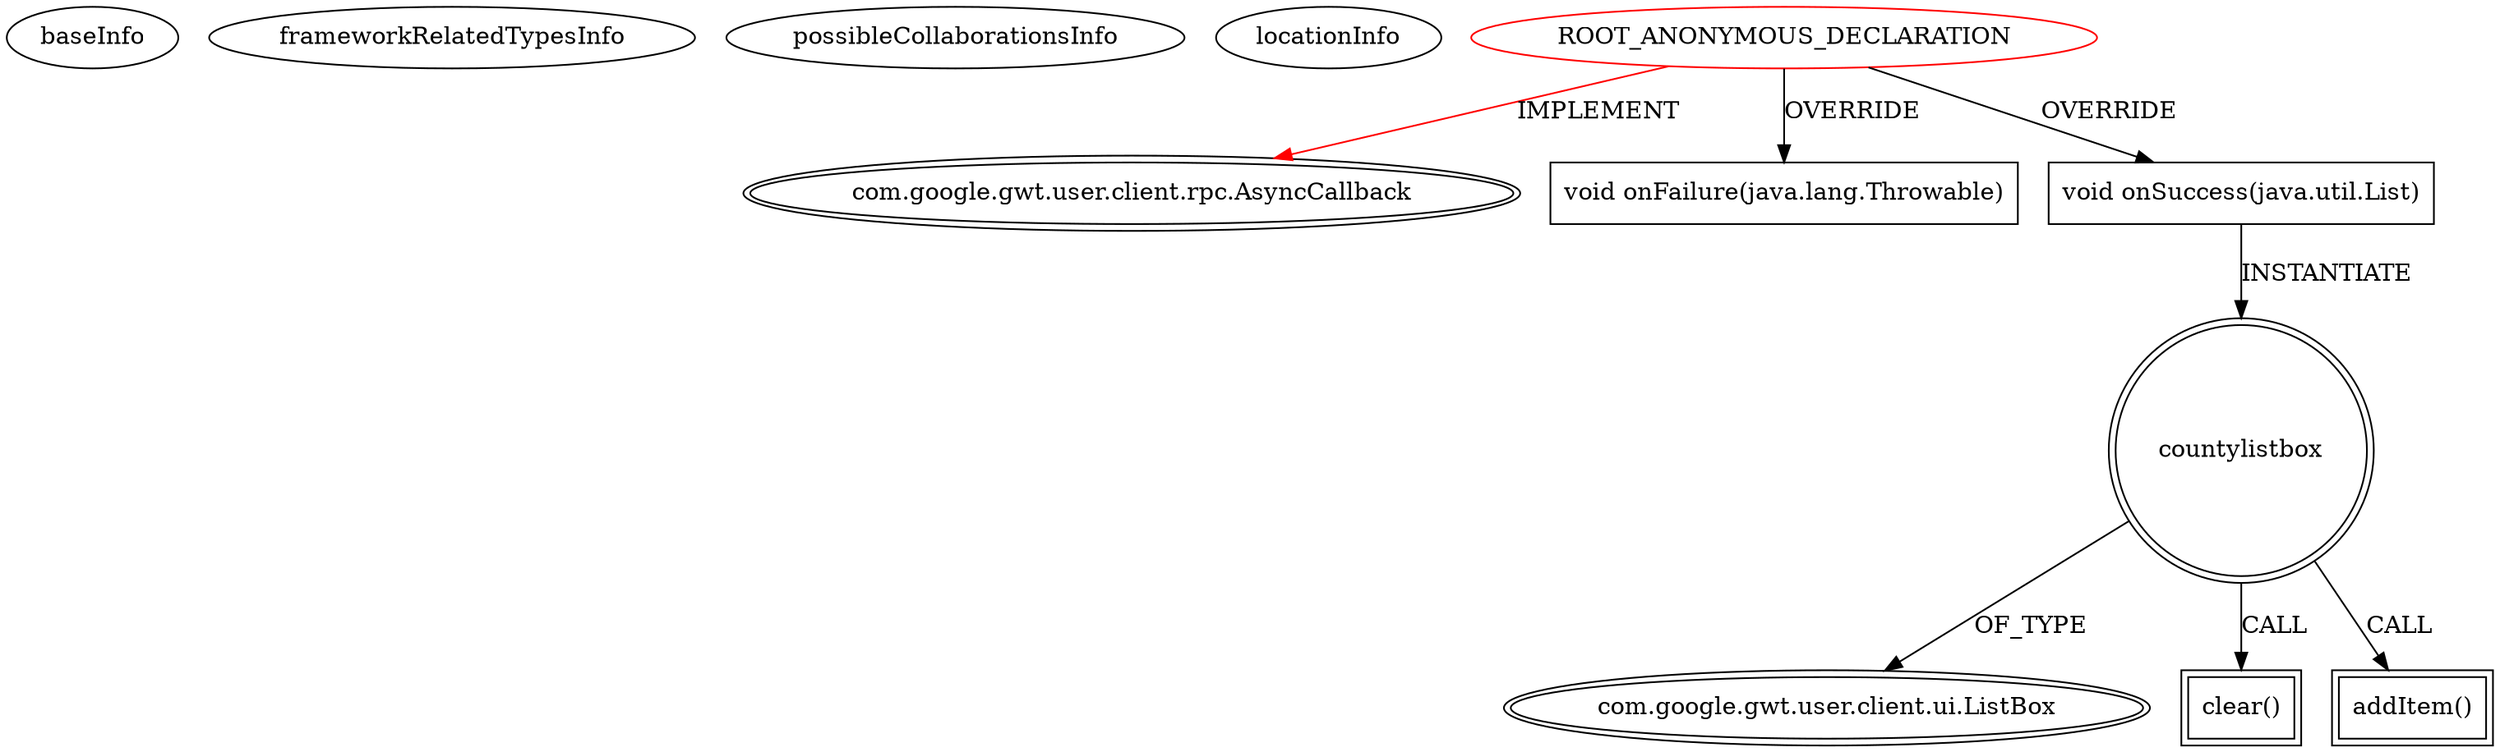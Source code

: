 digraph {
baseInfo[graphId=119,category="extension_graph",isAnonymous=true,possibleRelation=false]
frameworkRelatedTypesInfo[0="com.google.gwt.user.client.rpc.AsyncCallback"]
possibleCollaborationsInfo[]
locationInfo[projectName="DeannaSurma-Census",filePath="/DeannaSurma-Census/Census-master/src/com/cs4302/census/client/Census.java",contextSignature="void handleCountyList(com.cs4302.census.shared.profiles.StateProfile)",graphId="119"]
0[label="ROOT_ANONYMOUS_DECLARATION",vertexType="ROOT_ANONYMOUS_DECLARATION",isFrameworkType=false,color=red]
1[label="com.google.gwt.user.client.rpc.AsyncCallback",vertexType="FRAMEWORK_INTERFACE_TYPE",isFrameworkType=true,peripheries=2]
2[label="void onFailure(java.lang.Throwable)",vertexType="OVERRIDING_METHOD_DECLARATION",isFrameworkType=false,shape=box]
3[label="void onSuccess(java.util.List)",vertexType="OVERRIDING_METHOD_DECLARATION",isFrameworkType=false,shape=box]
4[label="countylistbox",vertexType="VARIABLE_EXPRESION",isFrameworkType=true,peripheries=2,shape=circle]
6[label="com.google.gwt.user.client.ui.ListBox",vertexType="FRAMEWORK_CLASS_TYPE",isFrameworkType=true,peripheries=2]
5[label="clear()",vertexType="INSIDE_CALL",isFrameworkType=true,peripheries=2,shape=box]
8[label="addItem()",vertexType="INSIDE_CALL",isFrameworkType=true,peripheries=2,shape=box]
0->1[label="IMPLEMENT",color=red]
0->2[label="OVERRIDE"]
0->3[label="OVERRIDE"]
3->4[label="INSTANTIATE"]
4->6[label="OF_TYPE"]
4->5[label="CALL"]
4->8[label="CALL"]
}
